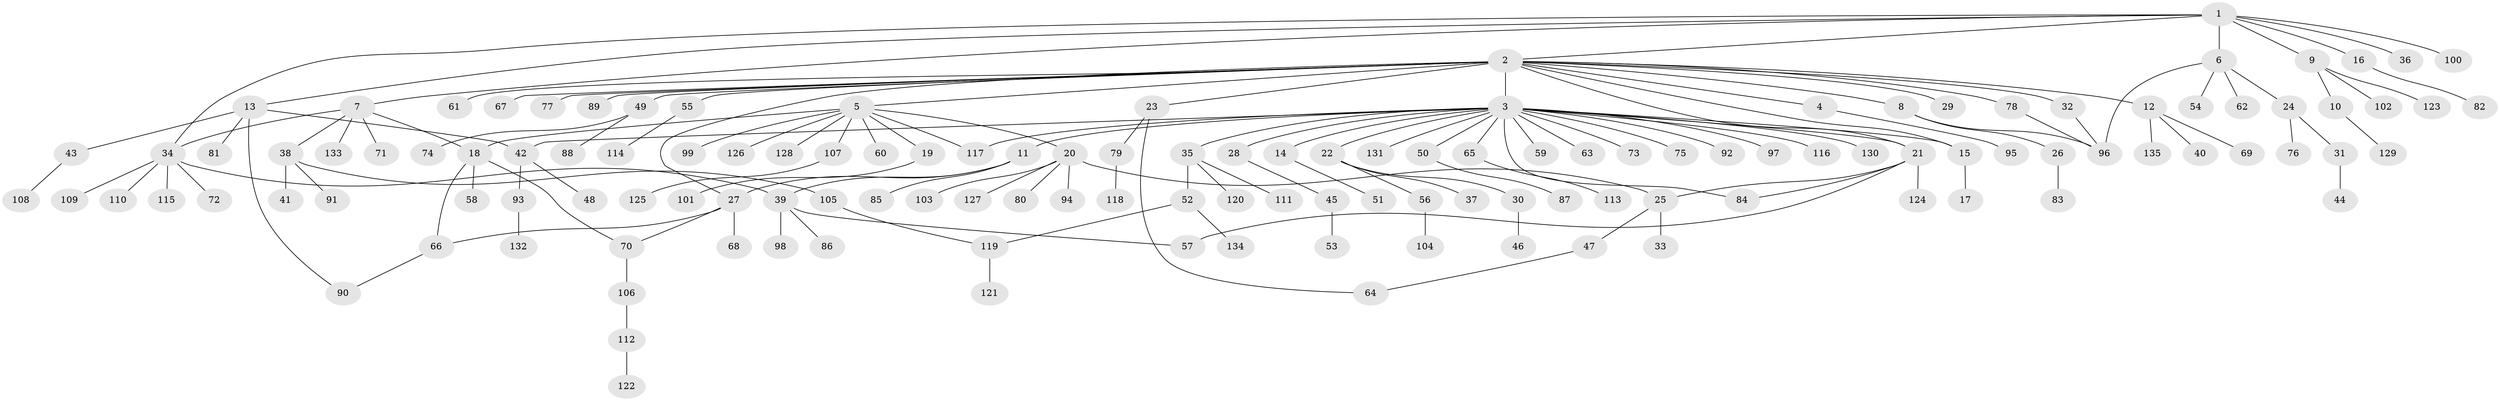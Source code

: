 // coarse degree distribution, {8: 0.012195121951219513, 18: 0.012195121951219513, 21: 0.012195121951219513, 1: 0.5365853658536586, 9: 0.012195121951219513, 4: 0.07317073170731707, 5: 0.024390243902439025, 3: 0.17073170731707318, 2: 0.14634146341463414}
// Generated by graph-tools (version 1.1) at 2025/50/03/04/25 22:50:39]
// undirected, 135 vertices, 153 edges
graph export_dot {
  node [color=gray90,style=filled];
  1;
  2;
  3;
  4;
  5;
  6;
  7;
  8;
  9;
  10;
  11;
  12;
  13;
  14;
  15;
  16;
  17;
  18;
  19;
  20;
  21;
  22;
  23;
  24;
  25;
  26;
  27;
  28;
  29;
  30;
  31;
  32;
  33;
  34;
  35;
  36;
  37;
  38;
  39;
  40;
  41;
  42;
  43;
  44;
  45;
  46;
  47;
  48;
  49;
  50;
  51;
  52;
  53;
  54;
  55;
  56;
  57;
  58;
  59;
  60;
  61;
  62;
  63;
  64;
  65;
  66;
  67;
  68;
  69;
  70;
  71;
  72;
  73;
  74;
  75;
  76;
  77;
  78;
  79;
  80;
  81;
  82;
  83;
  84;
  85;
  86;
  87;
  88;
  89;
  90;
  91;
  92;
  93;
  94;
  95;
  96;
  97;
  98;
  99;
  100;
  101;
  102;
  103;
  104;
  105;
  106;
  107;
  108;
  109;
  110;
  111;
  112;
  113;
  114;
  115;
  116;
  117;
  118;
  119;
  120;
  121;
  122;
  123;
  124;
  125;
  126;
  127;
  128;
  129;
  130;
  131;
  132;
  133;
  134;
  135;
  1 -- 2;
  1 -- 6;
  1 -- 7;
  1 -- 9;
  1 -- 13;
  1 -- 16;
  1 -- 34;
  1 -- 36;
  1 -- 100;
  2 -- 3;
  2 -- 4;
  2 -- 5;
  2 -- 8;
  2 -- 12;
  2 -- 15;
  2 -- 21;
  2 -- 23;
  2 -- 27;
  2 -- 29;
  2 -- 32;
  2 -- 49;
  2 -- 55;
  2 -- 61;
  2 -- 67;
  2 -- 77;
  2 -- 78;
  2 -- 89;
  3 -- 11;
  3 -- 14;
  3 -- 15;
  3 -- 21;
  3 -- 22;
  3 -- 28;
  3 -- 35;
  3 -- 42;
  3 -- 50;
  3 -- 59;
  3 -- 63;
  3 -- 65;
  3 -- 73;
  3 -- 75;
  3 -- 84;
  3 -- 92;
  3 -- 97;
  3 -- 116;
  3 -- 117;
  3 -- 130;
  3 -- 131;
  4 -- 95;
  5 -- 18;
  5 -- 19;
  5 -- 20;
  5 -- 60;
  5 -- 99;
  5 -- 107;
  5 -- 117;
  5 -- 126;
  5 -- 128;
  6 -- 24;
  6 -- 54;
  6 -- 62;
  6 -- 96;
  7 -- 18;
  7 -- 34;
  7 -- 38;
  7 -- 71;
  7 -- 133;
  8 -- 26;
  8 -- 96;
  9 -- 10;
  9 -- 102;
  9 -- 123;
  10 -- 129;
  11 -- 27;
  11 -- 39;
  11 -- 85;
  12 -- 40;
  12 -- 69;
  12 -- 135;
  13 -- 42;
  13 -- 43;
  13 -- 81;
  13 -- 90;
  14 -- 51;
  15 -- 17;
  16 -- 82;
  18 -- 58;
  18 -- 66;
  18 -- 70;
  19 -- 101;
  20 -- 25;
  20 -- 80;
  20 -- 94;
  20 -- 103;
  20 -- 127;
  21 -- 25;
  21 -- 57;
  21 -- 84;
  21 -- 124;
  22 -- 30;
  22 -- 37;
  22 -- 56;
  23 -- 64;
  23 -- 79;
  24 -- 31;
  24 -- 76;
  25 -- 33;
  25 -- 47;
  26 -- 83;
  27 -- 66;
  27 -- 68;
  27 -- 70;
  28 -- 45;
  30 -- 46;
  31 -- 44;
  32 -- 96;
  34 -- 39;
  34 -- 72;
  34 -- 109;
  34 -- 110;
  34 -- 115;
  35 -- 52;
  35 -- 111;
  35 -- 120;
  38 -- 41;
  38 -- 91;
  38 -- 105;
  39 -- 57;
  39 -- 86;
  39 -- 98;
  42 -- 48;
  42 -- 93;
  43 -- 108;
  45 -- 53;
  47 -- 64;
  49 -- 74;
  49 -- 88;
  50 -- 87;
  52 -- 119;
  52 -- 134;
  55 -- 114;
  56 -- 104;
  65 -- 113;
  66 -- 90;
  70 -- 106;
  78 -- 96;
  79 -- 118;
  93 -- 132;
  105 -- 119;
  106 -- 112;
  107 -- 125;
  112 -- 122;
  119 -- 121;
}
